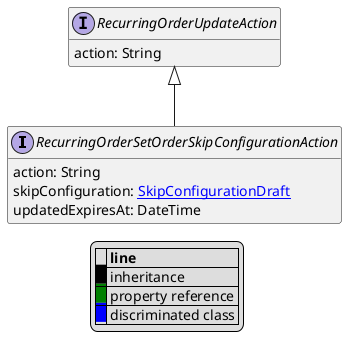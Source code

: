 @startuml

hide empty fields
hide empty methods
legend
|= |= line |
|<back:black>   </back>| inheritance |
|<back:green>   </back>| property reference |
|<back:blue>   </back>| discriminated class |
endlegend
interface RecurringOrderSetOrderSkipConfigurationAction [[RecurringOrderSetOrderSkipConfigurationAction.svg]] extends RecurringOrderUpdateAction {
    action: String
    skipConfiguration: [[SkipConfigurationDraft.svg SkipConfigurationDraft]]
    updatedExpiresAt: DateTime
}
interface RecurringOrderUpdateAction [[RecurringOrderUpdateAction.svg]]  {
    action: String
}





@enduml
